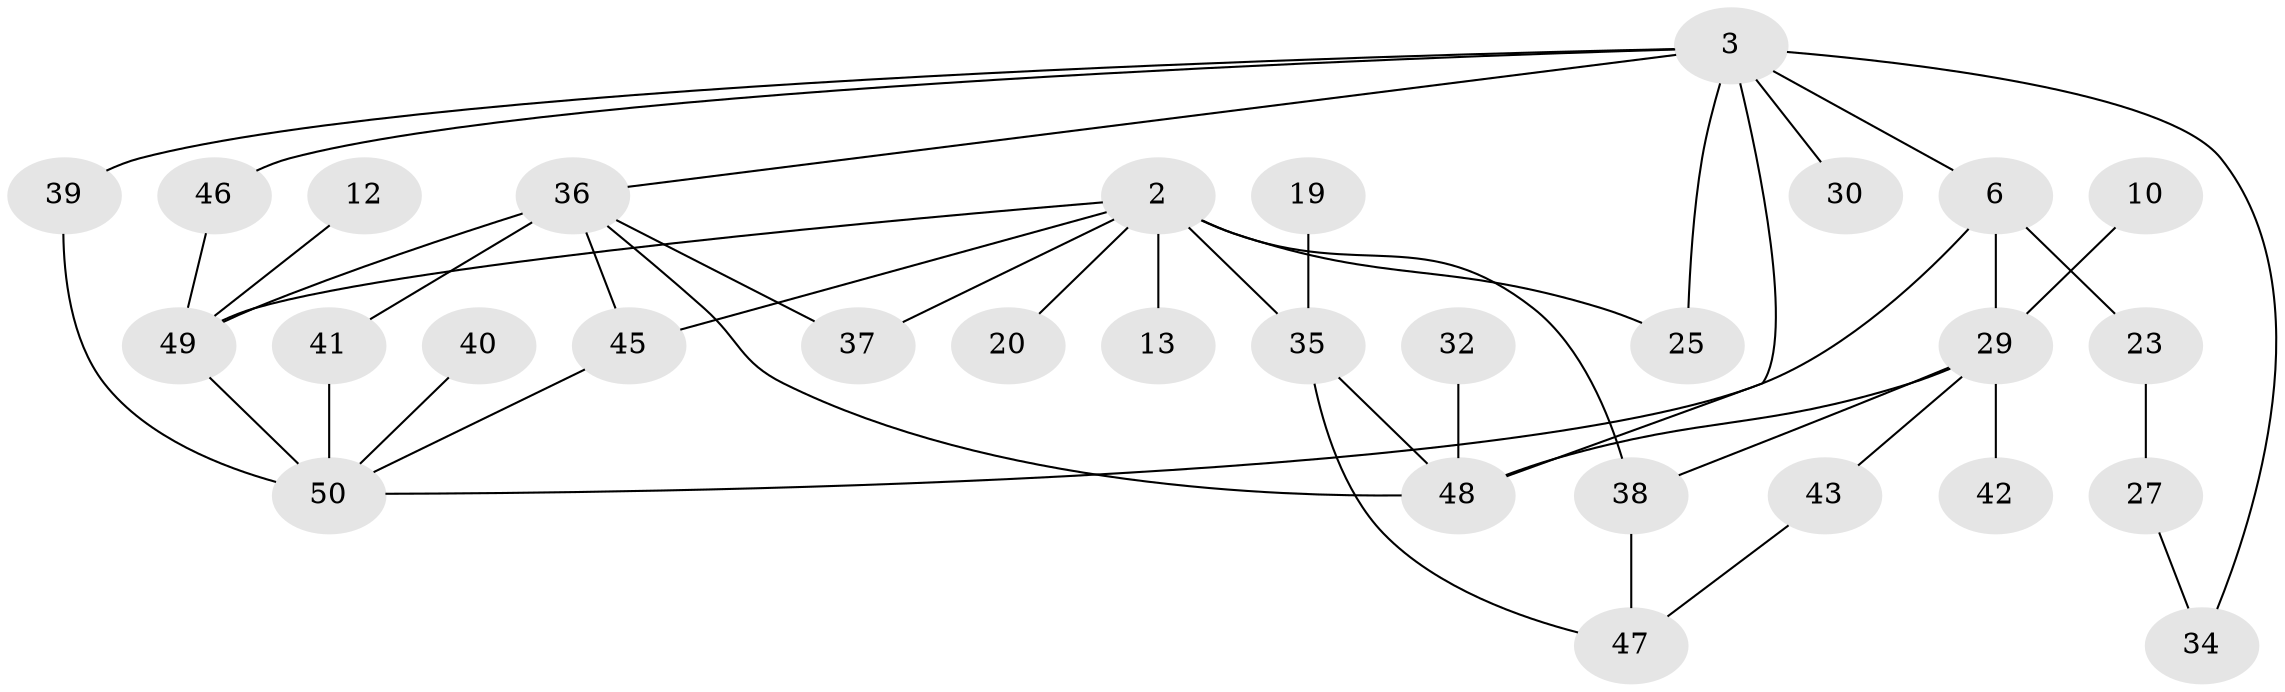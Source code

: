 // original degree distribution, {3: 0.2, 9: 0.04, 6: 0.06, 2: 0.38, 4: 0.12, 1: 0.18, 5: 0.02}
// Generated by graph-tools (version 1.1) at 2025/45/03/04/25 21:45:36]
// undirected, 30 vertices, 44 edges
graph export_dot {
graph [start="1"]
  node [color=gray90,style=filled];
  2;
  3;
  6 [super="+5"];
  10;
  12;
  13;
  19;
  20;
  23;
  25 [super="+1"];
  27;
  29 [super="+16+22"];
  30;
  32;
  34 [super="+7"];
  35 [super="+17"];
  36 [super="+24+26"];
  37;
  38 [super="+31"];
  39;
  40;
  41;
  42;
  43;
  45 [super="+8+15"];
  46;
  47;
  48 [super="+44+33+28"];
  49 [super="+4"];
  50 [super="+11"];
  2 -- 13;
  2 -- 20;
  2 -- 35 [weight=2];
  2 -- 37;
  2 -- 25;
  2 -- 45;
  2 -- 49;
  2 -- 38;
  3 -- 30;
  3 -- 39;
  3 -- 46;
  3 -- 6 [weight=2];
  3 -- 25;
  3 -- 36;
  3 -- 34;
  3 -- 48;
  6 -- 23;
  6 -- 29 [weight=2];
  6 -- 50;
  10 -- 29 [weight=2];
  12 -- 49;
  19 -- 35;
  23 -- 27;
  27 -- 34;
  29 -- 43;
  29 -- 42;
  29 -- 38;
  29 -- 48;
  32 -- 48;
  35 -- 47;
  35 -- 48;
  36 -- 49 [weight=3];
  36 -- 37;
  36 -- 41;
  36 -- 45;
  36 -- 48;
  38 -- 47;
  39 -- 50;
  40 -- 50;
  41 -- 50;
  43 -- 47;
  45 -- 50;
  46 -- 49;
  49 -- 50 [weight=2];
}
